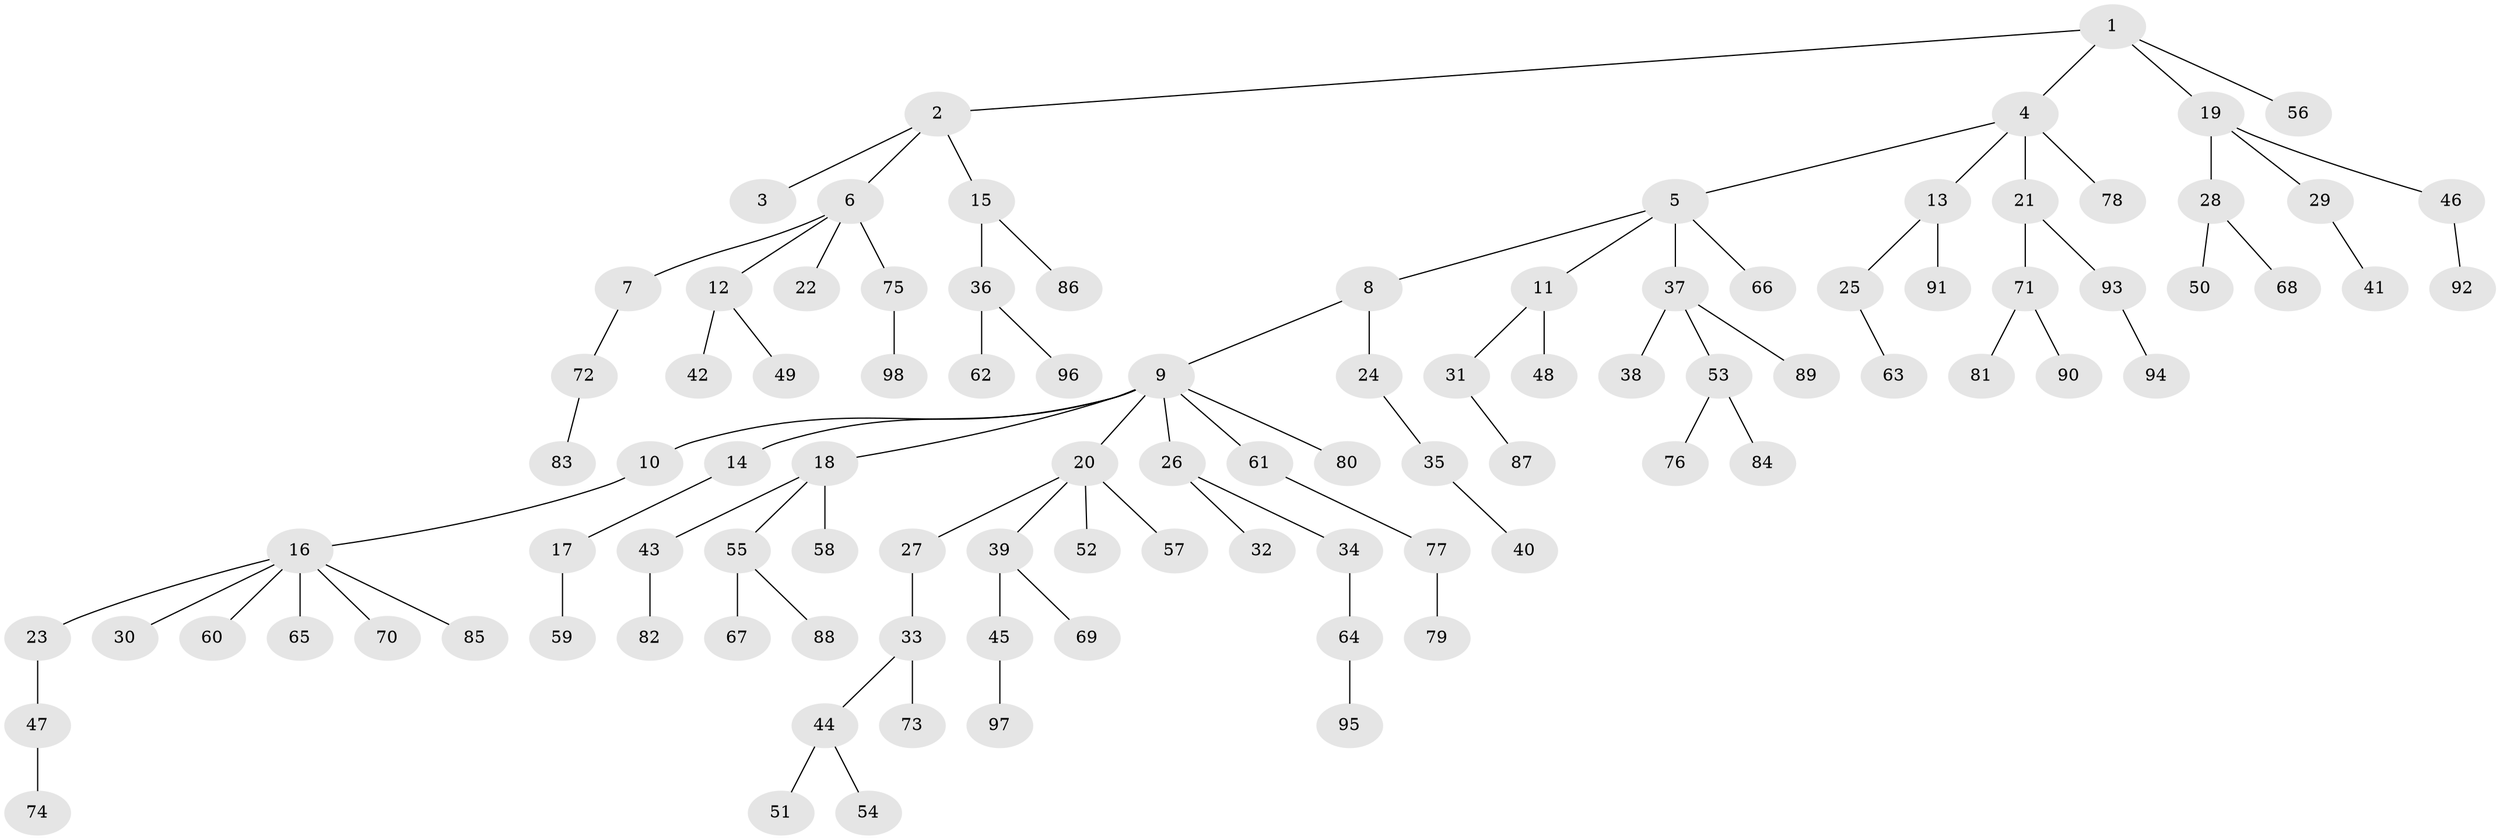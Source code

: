 // coarse degree distribution, {3: 0.1044776119402985, 4: 0.04477611940298507, 7: 0.014925373134328358, 6: 0.029850746268656716, 2: 0.22388059701492538, 8: 0.014925373134328358, 5: 0.014925373134328358, 1: 0.5522388059701493}
// Generated by graph-tools (version 1.1) at 2025/52/02/27/25 19:52:10]
// undirected, 98 vertices, 97 edges
graph export_dot {
graph [start="1"]
  node [color=gray90,style=filled];
  1;
  2;
  3;
  4;
  5;
  6;
  7;
  8;
  9;
  10;
  11;
  12;
  13;
  14;
  15;
  16;
  17;
  18;
  19;
  20;
  21;
  22;
  23;
  24;
  25;
  26;
  27;
  28;
  29;
  30;
  31;
  32;
  33;
  34;
  35;
  36;
  37;
  38;
  39;
  40;
  41;
  42;
  43;
  44;
  45;
  46;
  47;
  48;
  49;
  50;
  51;
  52;
  53;
  54;
  55;
  56;
  57;
  58;
  59;
  60;
  61;
  62;
  63;
  64;
  65;
  66;
  67;
  68;
  69;
  70;
  71;
  72;
  73;
  74;
  75;
  76;
  77;
  78;
  79;
  80;
  81;
  82;
  83;
  84;
  85;
  86;
  87;
  88;
  89;
  90;
  91;
  92;
  93;
  94;
  95;
  96;
  97;
  98;
  1 -- 2;
  1 -- 4;
  1 -- 19;
  1 -- 56;
  2 -- 3;
  2 -- 6;
  2 -- 15;
  4 -- 5;
  4 -- 13;
  4 -- 21;
  4 -- 78;
  5 -- 8;
  5 -- 11;
  5 -- 37;
  5 -- 66;
  6 -- 7;
  6 -- 12;
  6 -- 22;
  6 -- 75;
  7 -- 72;
  8 -- 9;
  8 -- 24;
  9 -- 10;
  9 -- 14;
  9 -- 18;
  9 -- 20;
  9 -- 26;
  9 -- 61;
  9 -- 80;
  10 -- 16;
  11 -- 31;
  11 -- 48;
  12 -- 42;
  12 -- 49;
  13 -- 25;
  13 -- 91;
  14 -- 17;
  15 -- 36;
  15 -- 86;
  16 -- 23;
  16 -- 30;
  16 -- 60;
  16 -- 65;
  16 -- 70;
  16 -- 85;
  17 -- 59;
  18 -- 43;
  18 -- 55;
  18 -- 58;
  19 -- 28;
  19 -- 29;
  19 -- 46;
  20 -- 27;
  20 -- 39;
  20 -- 52;
  20 -- 57;
  21 -- 71;
  21 -- 93;
  23 -- 47;
  24 -- 35;
  25 -- 63;
  26 -- 32;
  26 -- 34;
  27 -- 33;
  28 -- 50;
  28 -- 68;
  29 -- 41;
  31 -- 87;
  33 -- 44;
  33 -- 73;
  34 -- 64;
  35 -- 40;
  36 -- 62;
  36 -- 96;
  37 -- 38;
  37 -- 53;
  37 -- 89;
  39 -- 45;
  39 -- 69;
  43 -- 82;
  44 -- 51;
  44 -- 54;
  45 -- 97;
  46 -- 92;
  47 -- 74;
  53 -- 76;
  53 -- 84;
  55 -- 67;
  55 -- 88;
  61 -- 77;
  64 -- 95;
  71 -- 81;
  71 -- 90;
  72 -- 83;
  75 -- 98;
  77 -- 79;
  93 -- 94;
}
